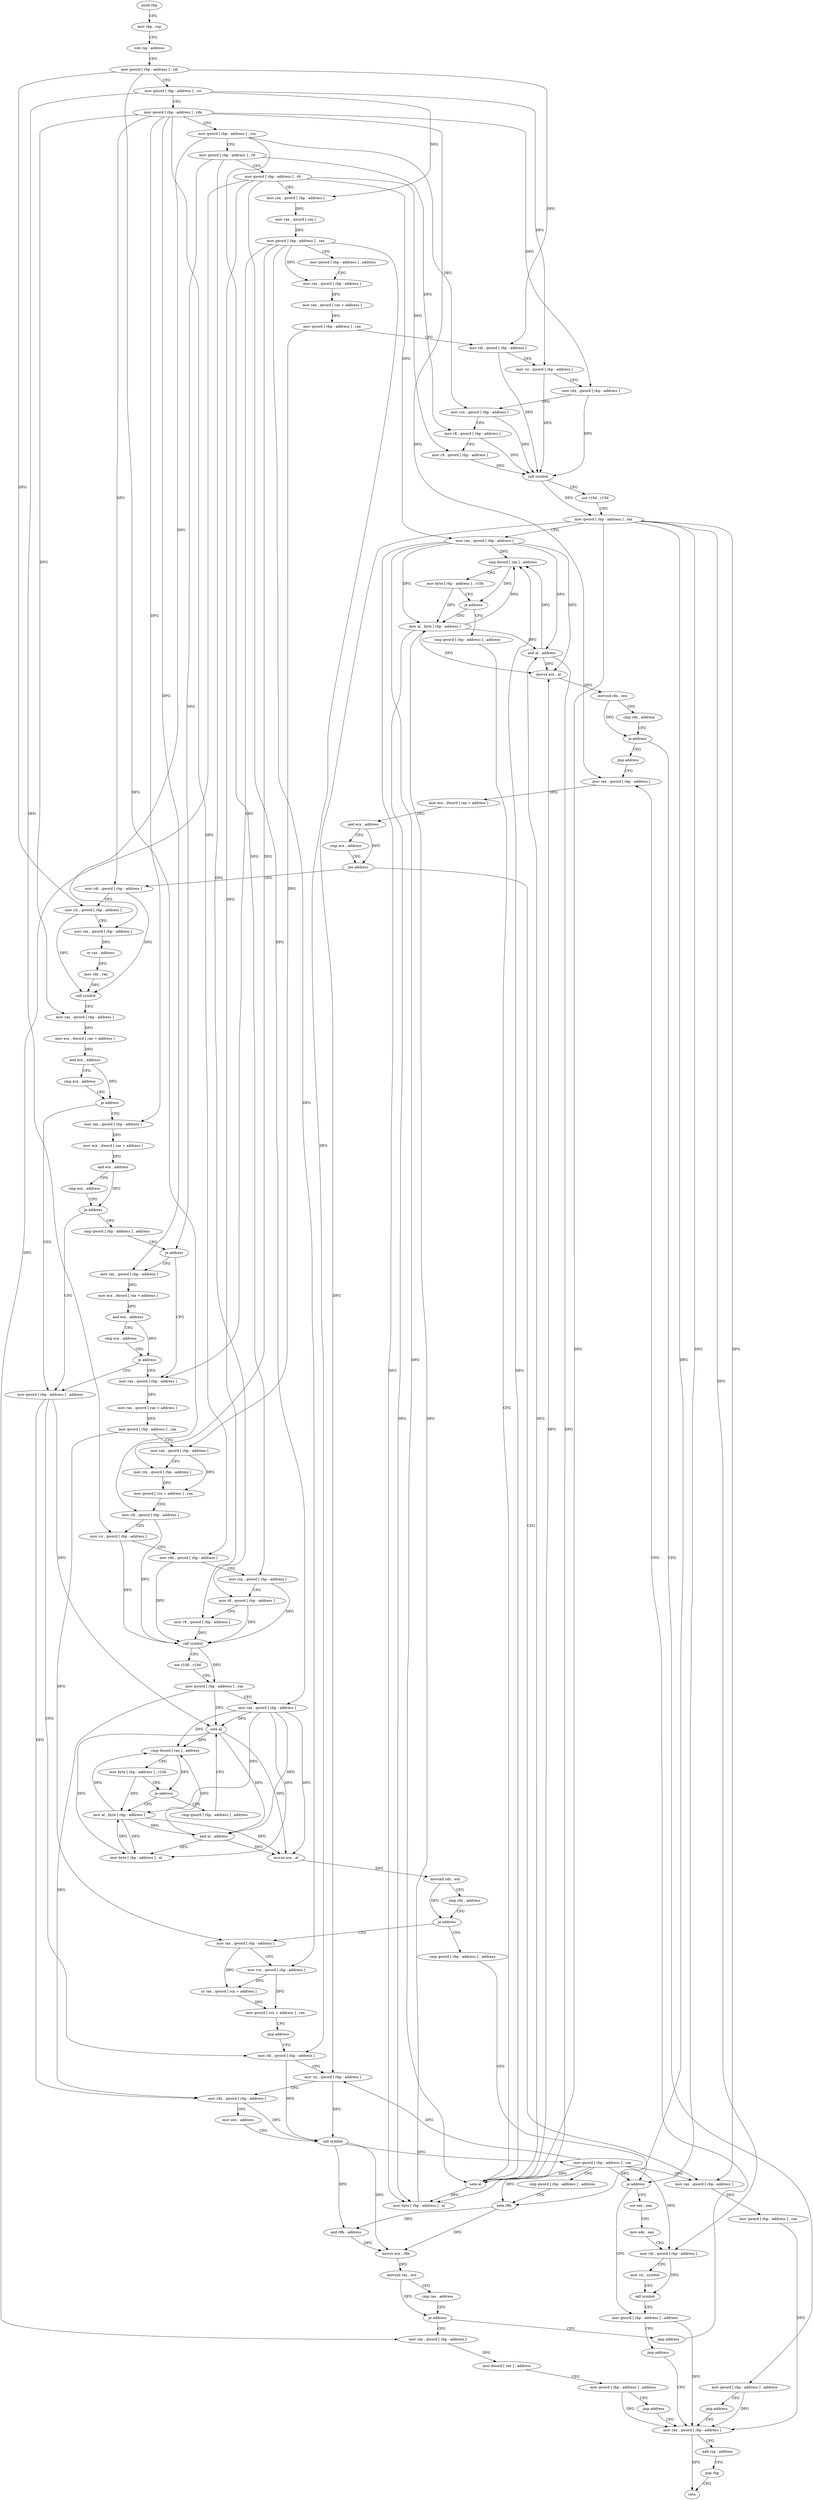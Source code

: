 digraph "func" {
"4245600" [label = "push rbp" ]
"4245601" [label = "mov rbp , rsp" ]
"4245604" [label = "sub rsp , address" ]
"4245608" [label = "mov qword [ rbp - address ] , rdi" ]
"4245612" [label = "mov qword [ rbp - address ] , rsi" ]
"4245616" [label = "mov qword [ rbp - address ] , rdx" ]
"4245620" [label = "mov qword [ rbp - address ] , rcx" ]
"4245624" [label = "mov qword [ rbp - address ] , r8" ]
"4245628" [label = "mov qword [ rbp - address ] , r9" ]
"4245632" [label = "mov rax , qword [ rbp - address ]" ]
"4245636" [label = "mov rax , qword [ rax ]" ]
"4245639" [label = "mov qword [ rbp - address ] , rax" ]
"4245643" [label = "mov qword [ rbp - address ] , address" ]
"4245651" [label = "mov rax , qword [ rbp - address ]" ]
"4245655" [label = "mov rax , qword [ rax + address ]" ]
"4245662" [label = "mov qword [ rbp - address ] , rax" ]
"4245666" [label = "mov rdi , qword [ rbp - address ]" ]
"4245670" [label = "mov rsi , qword [ rbp - address ]" ]
"4245674" [label = "mov rdx , qword [ rbp - address ]" ]
"4245678" [label = "mov rcx , qword [ rbp - address ]" ]
"4245682" [label = "mov r8 , qword [ rbp - address ]" ]
"4245686" [label = "mov r9 , qword [ rbp - address ]" ]
"4245690" [label = "call symbol" ]
"4245695" [label = "xor r10d , r10d" ]
"4245698" [label = "mov qword [ rbp - address ] , rax" ]
"4245702" [label = "mov rax , qword [ rbp - address ]" ]
"4245706" [label = "cmp dword [ rax ] , address" ]
"4245709" [label = "mov byte [ rbp - address ] , r10b" ]
"4245713" [label = "je address" ]
"4245730" [label = "mov al , byte [ rbp - address ]" ]
"4245719" [label = "cmp qword [ rbp - address ] , address" ]
"4245733" [label = "and al , address" ]
"4245735" [label = "movzx ecx , al" ]
"4245738" [label = "movsxd rdx , ecx" ]
"4245741" [label = "cmp rdx , address" ]
"4245745" [label = "je address" ]
"4245764" [label = "jmp address" ]
"4245751" [label = "mov qword [ rbp - address ] , address" ]
"4245724" [label = "sete al" ]
"4245727" [label = "mov byte [ rbp - address ] , al" ]
"4245769" [label = "mov rax , qword [ rbp - address ]" ]
"4245759" [label = "jmp address" ]
"4246183" [label = "mov rax , qword [ rbp - address ]" ]
"4245773" [label = "mov ecx , dword [ rax + address ]" ]
"4245776" [label = "and ecx , address" ]
"4245782" [label = "cmp ecx , address" ]
"4245785" [label = "jne address" ]
"4246175" [label = "mov rax , qword [ rbp - address ]" ]
"4245791" [label = "mov rdi , qword [ rbp - address ]" ]
"4246187" [label = "add rsp , address" ]
"4246191" [label = "pop rbp" ]
"4246192" [label = "retn" ]
"4246179" [label = "mov qword [ rbp - address ] , rax" ]
"4245795" [label = "mov rsi , qword [ rbp - address ]" ]
"4245799" [label = "mov rax , qword [ rbp - address ]" ]
"4245803" [label = "or rax , address" ]
"4245809" [label = "mov rdx , rax" ]
"4245812" [label = "call symbol" ]
"4245817" [label = "mov rax , qword [ rbp - address ]" ]
"4245821" [label = "mov ecx , dword [ rax + address ]" ]
"4245824" [label = "and ecx , address" ]
"4245830" [label = "cmp ecx , address" ]
"4245833" [label = "je address" ]
"4246083" [label = "mov qword [ rbp - address ] , address" ]
"4245839" [label = "mov rax , qword [ rbp - address ]" ]
"4246091" [label = "mov rdi , qword [ rbp - address ]" ]
"4245843" [label = "mov ecx , dword [ rax + address ]" ]
"4245846" [label = "and ecx , address" ]
"4245852" [label = "cmp ecx , address" ]
"4245855" [label = "je address" ]
"4245861" [label = "cmp qword [ rbp - address ] , address" ]
"4246170" [label = "jmp address" ]
"4246147" [label = "mov rax , qword [ rbp - address ]" ]
"4246151" [label = "mov dword [ rax ] , address" ]
"4246157" [label = "mov qword [ rbp - address ] , address" ]
"4246165" [label = "jmp address" ]
"4245866" [label = "je address" ]
"4245894" [label = "mov rax , qword [ rbp - address ]" ]
"4245872" [label = "mov rax , qword [ rbp - address ]" ]
"4245898" [label = "mov rax , qword [ rax + address ]" ]
"4245905" [label = "mov qword [ rbp - address ] , rax" ]
"4245909" [label = "mov rax , qword [ rbp - address ]" ]
"4245913" [label = "mov rcx , qword [ rbp - address ]" ]
"4245917" [label = "mov qword [ rcx + address ] , rax" ]
"4245924" [label = "mov rdi , qword [ rbp - address ]" ]
"4245928" [label = "mov rsi , qword [ rbp - address ]" ]
"4245932" [label = "mov rdx , qword [ rbp - address ]" ]
"4245936" [label = "mov rcx , qword [ rbp - address ]" ]
"4245940" [label = "mov r8 , qword [ rbp - address ]" ]
"4245944" [label = "mov r9 , qword [ rbp - address ]" ]
"4245948" [label = "call symbol" ]
"4245953" [label = "xor r10d , r10d" ]
"4245956" [label = "mov qword [ rbp - address ] , rax" ]
"4245960" [label = "mov rax , qword [ rbp - address ]" ]
"4245964" [label = "cmp dword [ rax ] , address" ]
"4245967" [label = "mov byte [ rbp - address ] , r10b" ]
"4245971" [label = "je address" ]
"4245988" [label = "mov al , byte [ rbp - address ]" ]
"4245977" [label = "cmp qword [ rbp - address ] , address" ]
"4245876" [label = "mov ecx , dword [ rax + address ]" ]
"4245879" [label = "and ecx , address" ]
"4245885" [label = "cmp ecx , address" ]
"4245888" [label = "je address" ]
"4245991" [label = "and al , address" ]
"4245993" [label = "movzx ecx , al" ]
"4245996" [label = "movsxd rdx , ecx" ]
"4245999" [label = "cmp rdx , address" ]
"4246003" [label = "je address" ]
"4246056" [label = "mov rax , qword [ rbp - address ]" ]
"4246009" [label = "cmp qword [ rbp - address ] , address" ]
"4245982" [label = "sete al" ]
"4245985" [label = "mov byte [ rbp - address ] , al" ]
"4246060" [label = "mov rcx , qword [ rbp - address ]" ]
"4246064" [label = "or rax , qword [ rcx + address ]" ]
"4246071" [label = "mov qword [ rcx + address ] , rax" ]
"4246078" [label = "jmp address" ]
"4246014" [label = "je address" ]
"4246043" [label = "mov qword [ rbp - address ] , address" ]
"4246020" [label = "xor eax , eax" ]
"4246095" [label = "mov rsi , qword [ rbp - address ]" ]
"4246099" [label = "mov rdx , qword [ rbp - address ]" ]
"4246103" [label = "mov ecx , address" ]
"4246108" [label = "call symbol" ]
"4246113" [label = "mov qword [ rbp - address ] , rax" ]
"4246117" [label = "cmp qword [ rbp - address ] , address" ]
"4246122" [label = "sete r8b" ]
"4246126" [label = "and r8b , address" ]
"4246130" [label = "movzx ecx , r8b" ]
"4246134" [label = "movsxd rax , ecx" ]
"4246137" [label = "cmp rax , address" ]
"4246141" [label = "je address" ]
"4246051" [label = "jmp address" ]
"4246022" [label = "mov edx , eax" ]
"4246024" [label = "mov rdi , qword [ rbp - address ]" ]
"4246028" [label = "mov rsi , symbol" ]
"4246038" [label = "call symbol" ]
"4245600" -> "4245601" [ label = "CFG" ]
"4245601" -> "4245604" [ label = "CFG" ]
"4245604" -> "4245608" [ label = "CFG" ]
"4245608" -> "4245612" [ label = "CFG" ]
"4245608" -> "4245666" [ label = "DFG" ]
"4245608" -> "4245795" [ label = "DFG" ]
"4245608" -> "4245924" [ label = "DFG" ]
"4245612" -> "4245616" [ label = "CFG" ]
"4245612" -> "4245632" [ label = "DFG" ]
"4245612" -> "4245670" [ label = "DFG" ]
"4245612" -> "4245928" [ label = "DFG" ]
"4245616" -> "4245620" [ label = "CFG" ]
"4245616" -> "4245674" [ label = "DFG" ]
"4245616" -> "4245769" [ label = "DFG" ]
"4245616" -> "4245791" [ label = "DFG" ]
"4245616" -> "4245817" [ label = "DFG" ]
"4245616" -> "4245839" [ label = "DFG" ]
"4245616" -> "4245932" [ label = "DFG" ]
"4245616" -> "4245872" [ label = "DFG" ]
"4245620" -> "4245624" [ label = "CFG" ]
"4245620" -> "4245678" [ label = "DFG" ]
"4245620" -> "4245799" [ label = "DFG" ]
"4245620" -> "4245936" [ label = "DFG" ]
"4245624" -> "4245628" [ label = "CFG" ]
"4245624" -> "4245682" [ label = "DFG" ]
"4245624" -> "4245866" [ label = "DFG" ]
"4245624" -> "4245940" [ label = "DFG" ]
"4245628" -> "4245632" [ label = "CFG" ]
"4245628" -> "4245686" [ label = "DFG" ]
"4245628" -> "4245702" [ label = "DFG" ]
"4245628" -> "4246147" [ label = "DFG" ]
"4245628" -> "4245944" [ label = "DFG" ]
"4245628" -> "4245960" [ label = "DFG" ]
"4245632" -> "4245636" [ label = "DFG" ]
"4245636" -> "4245639" [ label = "DFG" ]
"4245639" -> "4245643" [ label = "CFG" ]
"4245639" -> "4245651" [ label = "DFG" ]
"4245639" -> "4246091" [ label = "DFG" ]
"4245639" -> "4245894" [ label = "DFG" ]
"4245639" -> "4245913" [ label = "DFG" ]
"4245639" -> "4246060" [ label = "DFG" ]
"4245643" -> "4245651" [ label = "CFG" ]
"4245651" -> "4245655" [ label = "DFG" ]
"4245655" -> "4245662" [ label = "DFG" ]
"4245662" -> "4245666" [ label = "CFG" ]
"4245662" -> "4245909" [ label = "DFG" ]
"4245666" -> "4245670" [ label = "CFG" ]
"4245666" -> "4245690" [ label = "DFG" ]
"4245670" -> "4245674" [ label = "CFG" ]
"4245670" -> "4245690" [ label = "DFG" ]
"4245674" -> "4245678" [ label = "CFG" ]
"4245674" -> "4245690" [ label = "DFG" ]
"4245678" -> "4245682" [ label = "CFG" ]
"4245678" -> "4245690" [ label = "DFG" ]
"4245682" -> "4245686" [ label = "CFG" ]
"4245682" -> "4245690" [ label = "DFG" ]
"4245686" -> "4245690" [ label = "DFG" ]
"4245690" -> "4245695" [ label = "CFG" ]
"4245690" -> "4245698" [ label = "DFG" ]
"4245695" -> "4245698" [ label = "CFG" ]
"4245698" -> "4245702" [ label = "CFG" ]
"4245698" -> "4245724" [ label = "DFG" ]
"4245698" -> "4246175" [ label = "DFG" ]
"4245698" -> "4246095" [ label = "DFG" ]
"4245698" -> "4246122" [ label = "DFG" ]
"4245698" -> "4246014" [ label = "DFG" ]
"4245698" -> "4246024" [ label = "DFG" ]
"4245702" -> "4245706" [ label = "DFG" ]
"4245702" -> "4245730" [ label = "DFG" ]
"4245702" -> "4245733" [ label = "DFG" ]
"4245702" -> "4245735" [ label = "DFG" ]
"4245702" -> "4245724" [ label = "DFG" ]
"4245702" -> "4245727" [ label = "DFG" ]
"4245706" -> "4245709" [ label = "CFG" ]
"4245706" -> "4245713" [ label = "DFG" ]
"4245709" -> "4245713" [ label = "CFG" ]
"4245709" -> "4245730" [ label = "DFG" ]
"4245713" -> "4245730" [ label = "CFG" ]
"4245713" -> "4245719" [ label = "CFG" ]
"4245730" -> "4245733" [ label = "DFG" ]
"4245730" -> "4245706" [ label = "DFG" ]
"4245730" -> "4245735" [ label = "DFG" ]
"4245730" -> "4245727" [ label = "DFG" ]
"4245719" -> "4245724" [ label = "CFG" ]
"4245733" -> "4245735" [ label = "DFG" ]
"4245733" -> "4245706" [ label = "DFG" ]
"4245733" -> "4245727" [ label = "DFG" ]
"4245735" -> "4245738" [ label = "DFG" ]
"4245738" -> "4245741" [ label = "CFG" ]
"4245738" -> "4245745" [ label = "DFG" ]
"4245741" -> "4245745" [ label = "CFG" ]
"4245745" -> "4245764" [ label = "CFG" ]
"4245745" -> "4245751" [ label = "CFG" ]
"4245764" -> "4245769" [ label = "CFG" ]
"4245751" -> "4245759" [ label = "CFG" ]
"4245751" -> "4246183" [ label = "DFG" ]
"4245724" -> "4245727" [ label = "DFG" ]
"4245724" -> "4245706" [ label = "DFG" ]
"4245724" -> "4245733" [ label = "DFG" ]
"4245724" -> "4245735" [ label = "DFG" ]
"4245727" -> "4245730" [ label = "DFG" ]
"4245769" -> "4245773" [ label = "DFG" ]
"4245759" -> "4246183" [ label = "CFG" ]
"4246183" -> "4246187" [ label = "CFG" ]
"4246183" -> "4246192" [ label = "DFG" ]
"4245773" -> "4245776" [ label = "DFG" ]
"4245776" -> "4245782" [ label = "CFG" ]
"4245776" -> "4245785" [ label = "DFG" ]
"4245782" -> "4245785" [ label = "CFG" ]
"4245785" -> "4246175" [ label = "CFG" ]
"4245785" -> "4245791" [ label = "CFG" ]
"4246175" -> "4246179" [ label = "DFG" ]
"4245791" -> "4245795" [ label = "CFG" ]
"4245791" -> "4245812" [ label = "DFG" ]
"4246187" -> "4246191" [ label = "CFG" ]
"4246191" -> "4246192" [ label = "CFG" ]
"4246179" -> "4246183" [ label = "DFG" ]
"4245795" -> "4245799" [ label = "CFG" ]
"4245795" -> "4245812" [ label = "DFG" ]
"4245799" -> "4245803" [ label = "DFG" ]
"4245803" -> "4245809" [ label = "DFG" ]
"4245809" -> "4245812" [ label = "DFG" ]
"4245812" -> "4245817" [ label = "CFG" ]
"4245817" -> "4245821" [ label = "DFG" ]
"4245821" -> "4245824" [ label = "DFG" ]
"4245824" -> "4245830" [ label = "CFG" ]
"4245824" -> "4245833" [ label = "DFG" ]
"4245830" -> "4245833" [ label = "CFG" ]
"4245833" -> "4246083" [ label = "CFG" ]
"4245833" -> "4245839" [ label = "CFG" ]
"4246083" -> "4246091" [ label = "CFG" ]
"4246083" -> "4246099" [ label = "DFG" ]
"4246083" -> "4245982" [ label = "DFG" ]
"4245839" -> "4245843" [ label = "DFG" ]
"4246091" -> "4246095" [ label = "CFG" ]
"4246091" -> "4246108" [ label = "DFG" ]
"4245843" -> "4245846" [ label = "DFG" ]
"4245846" -> "4245852" [ label = "CFG" ]
"4245846" -> "4245855" [ label = "DFG" ]
"4245852" -> "4245855" [ label = "CFG" ]
"4245855" -> "4246083" [ label = "CFG" ]
"4245855" -> "4245861" [ label = "CFG" ]
"4245861" -> "4245866" [ label = "CFG" ]
"4246170" -> "4245769" [ label = "CFG" ]
"4246147" -> "4246151" [ label = "DFG" ]
"4246151" -> "4246157" [ label = "CFG" ]
"4246157" -> "4246165" [ label = "CFG" ]
"4246157" -> "4246183" [ label = "DFG" ]
"4246165" -> "4246183" [ label = "CFG" ]
"4245866" -> "4245894" [ label = "CFG" ]
"4245866" -> "4245872" [ label = "CFG" ]
"4245894" -> "4245898" [ label = "DFG" ]
"4245872" -> "4245876" [ label = "DFG" ]
"4245898" -> "4245905" [ label = "DFG" ]
"4245905" -> "4245909" [ label = "CFG" ]
"4245905" -> "4246056" [ label = "DFG" ]
"4245909" -> "4245913" [ label = "CFG" ]
"4245909" -> "4245917" [ label = "DFG" ]
"4245913" -> "4245917" [ label = "DFG" ]
"4245917" -> "4245924" [ label = "CFG" ]
"4245924" -> "4245928" [ label = "CFG" ]
"4245924" -> "4245948" [ label = "DFG" ]
"4245928" -> "4245932" [ label = "CFG" ]
"4245928" -> "4245948" [ label = "DFG" ]
"4245932" -> "4245936" [ label = "CFG" ]
"4245932" -> "4245948" [ label = "DFG" ]
"4245936" -> "4245940" [ label = "CFG" ]
"4245936" -> "4245948" [ label = "DFG" ]
"4245940" -> "4245944" [ label = "CFG" ]
"4245940" -> "4245948" [ label = "DFG" ]
"4245944" -> "4245948" [ label = "DFG" ]
"4245948" -> "4245953" [ label = "CFG" ]
"4245948" -> "4245956" [ label = "DFG" ]
"4245953" -> "4245956" [ label = "CFG" ]
"4245956" -> "4245960" [ label = "CFG" ]
"4245956" -> "4246099" [ label = "DFG" ]
"4245956" -> "4245982" [ label = "DFG" ]
"4245960" -> "4245964" [ label = "DFG" ]
"4245960" -> "4245988" [ label = "DFG" ]
"4245960" -> "4245991" [ label = "DFG" ]
"4245960" -> "4245993" [ label = "DFG" ]
"4245960" -> "4245982" [ label = "DFG" ]
"4245960" -> "4245985" [ label = "DFG" ]
"4245964" -> "4245967" [ label = "CFG" ]
"4245964" -> "4245971" [ label = "DFG" ]
"4245967" -> "4245971" [ label = "CFG" ]
"4245967" -> "4245988" [ label = "DFG" ]
"4245971" -> "4245988" [ label = "CFG" ]
"4245971" -> "4245977" [ label = "CFG" ]
"4245988" -> "4245991" [ label = "DFG" ]
"4245988" -> "4245964" [ label = "DFG" ]
"4245988" -> "4245993" [ label = "DFG" ]
"4245988" -> "4245985" [ label = "DFG" ]
"4245977" -> "4245982" [ label = "CFG" ]
"4245876" -> "4245879" [ label = "DFG" ]
"4245879" -> "4245885" [ label = "CFG" ]
"4245879" -> "4245888" [ label = "DFG" ]
"4245885" -> "4245888" [ label = "CFG" ]
"4245888" -> "4246083" [ label = "CFG" ]
"4245888" -> "4245894" [ label = "CFG" ]
"4245991" -> "4245993" [ label = "DFG" ]
"4245991" -> "4245964" [ label = "DFG" ]
"4245991" -> "4245985" [ label = "DFG" ]
"4245993" -> "4245996" [ label = "DFG" ]
"4245996" -> "4245999" [ label = "CFG" ]
"4245996" -> "4246003" [ label = "DFG" ]
"4245999" -> "4246003" [ label = "CFG" ]
"4246003" -> "4246056" [ label = "CFG" ]
"4246003" -> "4246009" [ label = "CFG" ]
"4246056" -> "4246060" [ label = "CFG" ]
"4246056" -> "4246064" [ label = "DFG" ]
"4246009" -> "4246014" [ label = "CFG" ]
"4245982" -> "4245985" [ label = "DFG" ]
"4245982" -> "4245964" [ label = "DFG" ]
"4245982" -> "4245991" [ label = "DFG" ]
"4245982" -> "4245993" [ label = "DFG" ]
"4245985" -> "4245988" [ label = "DFG" ]
"4246060" -> "4246064" [ label = "DFG" ]
"4246060" -> "4246071" [ label = "DFG" ]
"4246064" -> "4246071" [ label = "DFG" ]
"4246071" -> "4246078" [ label = "CFG" ]
"4246078" -> "4246091" [ label = "CFG" ]
"4246014" -> "4246043" [ label = "CFG" ]
"4246014" -> "4246020" [ label = "CFG" ]
"4246043" -> "4246051" [ label = "CFG" ]
"4246043" -> "4246183" [ label = "DFG" ]
"4246020" -> "4246022" [ label = "CFG" ]
"4246095" -> "4246099" [ label = "CFG" ]
"4246095" -> "4246108" [ label = "DFG" ]
"4246099" -> "4246103" [ label = "CFG" ]
"4246099" -> "4246108" [ label = "DFG" ]
"4246103" -> "4246108" [ label = "CFG" ]
"4246108" -> "4246113" [ label = "DFG" ]
"4246108" -> "4246126" [ label = "DFG" ]
"4246108" -> "4246130" [ label = "DFG" ]
"4246113" -> "4246117" [ label = "CFG" ]
"4246113" -> "4245724" [ label = "DFG" ]
"4246113" -> "4246175" [ label = "DFG" ]
"4246113" -> "4246095" [ label = "DFG" ]
"4246113" -> "4246122" [ label = "DFG" ]
"4246113" -> "4246014" [ label = "DFG" ]
"4246113" -> "4246024" [ label = "DFG" ]
"4246117" -> "4246122" [ label = "CFG" ]
"4246122" -> "4246126" [ label = "DFG" ]
"4246122" -> "4246130" [ label = "DFG" ]
"4246126" -> "4246130" [ label = "DFG" ]
"4246130" -> "4246134" [ label = "DFG" ]
"4246134" -> "4246137" [ label = "CFG" ]
"4246134" -> "4246141" [ label = "DFG" ]
"4246137" -> "4246141" [ label = "CFG" ]
"4246141" -> "4246170" [ label = "CFG" ]
"4246141" -> "4246147" [ label = "CFG" ]
"4246051" -> "4246183" [ label = "CFG" ]
"4246022" -> "4246024" [ label = "CFG" ]
"4246024" -> "4246028" [ label = "CFG" ]
"4246024" -> "4246038" [ label = "DFG" ]
"4246028" -> "4246038" [ label = "CFG" ]
"4246038" -> "4246043" [ label = "CFG" ]
}
